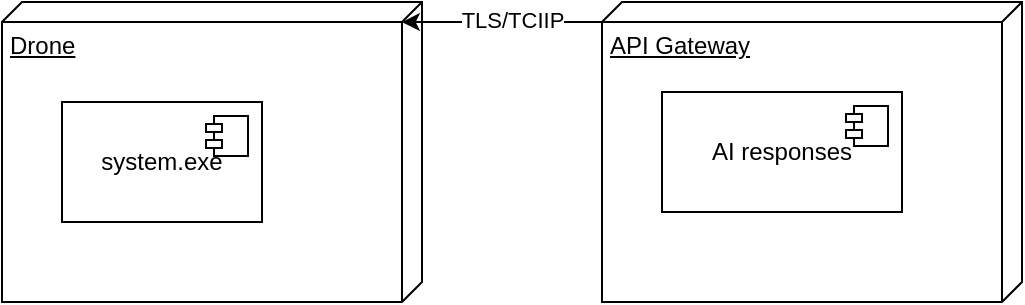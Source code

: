 <mxfile version="27.0.6">
  <diagram name="Page-1" id="929967ad-93f9-6ef4-fab6-5d389245f69c">
    <mxGraphModel dx="834" dy="450" grid="1" gridSize="10" guides="1" tooltips="1" connect="1" arrows="1" fold="1" page="1" pageScale="1.5" pageWidth="1169" pageHeight="826" background="none" math="0" shadow="0">
      <root>
        <mxCell id="0" style=";html=1;" />
        <mxCell id="1" style=";html=1;" parent="0" />
        <mxCell id="3WThKrtTpSp3f6bvi-z2-1" value="Drone" style="verticalAlign=top;align=left;spacingTop=8;spacingLeft=2;spacingRight=12;shape=cube;size=10;direction=south;fontStyle=4;html=1;whiteSpace=wrap;" vertex="1" parent="1">
          <mxGeometry x="180" y="140" width="210" height="150" as="geometry" />
        </mxCell>
        <mxCell id="3WThKrtTpSp3f6bvi-z2-2" value="system.exe" style="html=1;dropTarget=0;whiteSpace=wrap;" vertex="1" parent="1">
          <mxGeometry x="210" y="190" width="100" height="60" as="geometry" />
        </mxCell>
        <mxCell id="3WThKrtTpSp3f6bvi-z2-3" value="" style="shape=module;jettyWidth=8;jettyHeight=4;" vertex="1" parent="3WThKrtTpSp3f6bvi-z2-2">
          <mxGeometry x="1" width="21" height="20" relative="1" as="geometry">
            <mxPoint x="-28" y="7" as="offset" />
          </mxGeometry>
        </mxCell>
        <mxCell id="3WThKrtTpSp3f6bvi-z2-6" value="API Gateway" style="verticalAlign=top;align=left;spacingTop=8;spacingLeft=2;spacingRight=12;shape=cube;size=10;direction=south;fontStyle=4;html=1;whiteSpace=wrap;" vertex="1" parent="1">
          <mxGeometry x="480" y="140" width="210" height="150" as="geometry" />
        </mxCell>
        <mxCell id="3WThKrtTpSp3f6bvi-z2-4" value="AI responses" style="html=1;dropTarget=0;whiteSpace=wrap;" vertex="1" parent="1">
          <mxGeometry x="510" y="185" width="120" height="60" as="geometry" />
        </mxCell>
        <mxCell id="3WThKrtTpSp3f6bvi-z2-5" value="" style="shape=module;jettyWidth=8;jettyHeight=4;" vertex="1" parent="3WThKrtTpSp3f6bvi-z2-4">
          <mxGeometry x="1" width="21" height="20" relative="1" as="geometry">
            <mxPoint x="-28" y="7" as="offset" />
          </mxGeometry>
        </mxCell>
        <mxCell id="3WThKrtTpSp3f6bvi-z2-7" style="edgeStyle=orthogonalEdgeStyle;rounded=0;orthogonalLoop=1;jettySize=auto;html=1;exitX=0;exitY=0;exitDx=10;exitDy=210;exitPerimeter=0;entryX=0.067;entryY=0.048;entryDx=0;entryDy=0;entryPerimeter=0;" edge="1" parent="1" source="3WThKrtTpSp3f6bvi-z2-6" target="3WThKrtTpSp3f6bvi-z2-1">
          <mxGeometry relative="1" as="geometry" />
        </mxCell>
        <mxCell id="3WThKrtTpSp3f6bvi-z2-8" value="TLS/TCIIP" style="edgeLabel;html=1;align=center;verticalAlign=middle;resizable=0;points=[];" vertex="1" connectable="0" parent="3WThKrtTpSp3f6bvi-z2-7">
          <mxGeometry x="-0.102" y="-1" relative="1" as="geometry">
            <mxPoint as="offset" />
          </mxGeometry>
        </mxCell>
      </root>
    </mxGraphModel>
  </diagram>
</mxfile>
